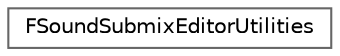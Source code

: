 digraph "Graphical Class Hierarchy"
{
 // INTERACTIVE_SVG=YES
 // LATEX_PDF_SIZE
  bgcolor="transparent";
  edge [fontname=Helvetica,fontsize=10,labelfontname=Helvetica,labelfontsize=10];
  node [fontname=Helvetica,fontsize=10,shape=box,height=0.2,width=0.4];
  rankdir="LR";
  Node0 [id="Node000000",label="FSoundSubmixEditorUtilities",height=0.2,width=0.4,color="grey40", fillcolor="white", style="filled",URL="$de/d3d/classFSoundSubmixEditorUtilities.html",tooltip=" "];
}
